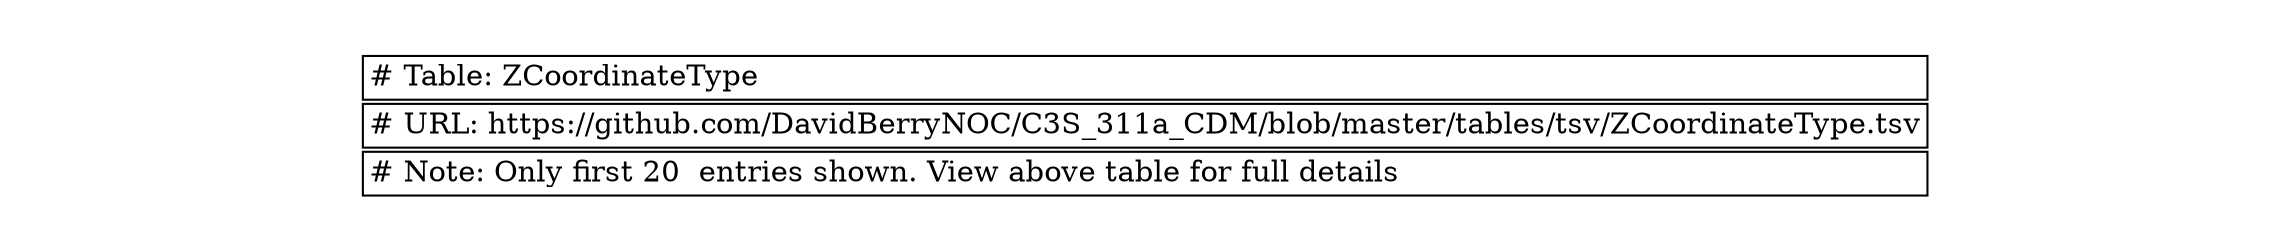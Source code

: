digraph ZCoordinateType {
node [color=white]
ZCoordinateType [label=<<TABLE BORDER="0" CELLBORDER="1" CELLSPACING="2" COLOR="BLACK">
<TR><TD COLSPAN="" ALIGN="left" PORT="head"># Table: ZCoordinateType</TD></TR>
<TR><TD COLSPAN="" ALIGN="left"># URL: https://github.com/DavidBerryNOC/C3S_311a_CDM/blob/master/tables/tsv/ZCoordinateType.tsv</TD></TR>
<TR><TD COLSPAN="" ALIGN="left"># Note: Only first 20  entries shown. View above table for full details</TD></TR>
</TABLE>>];
}
